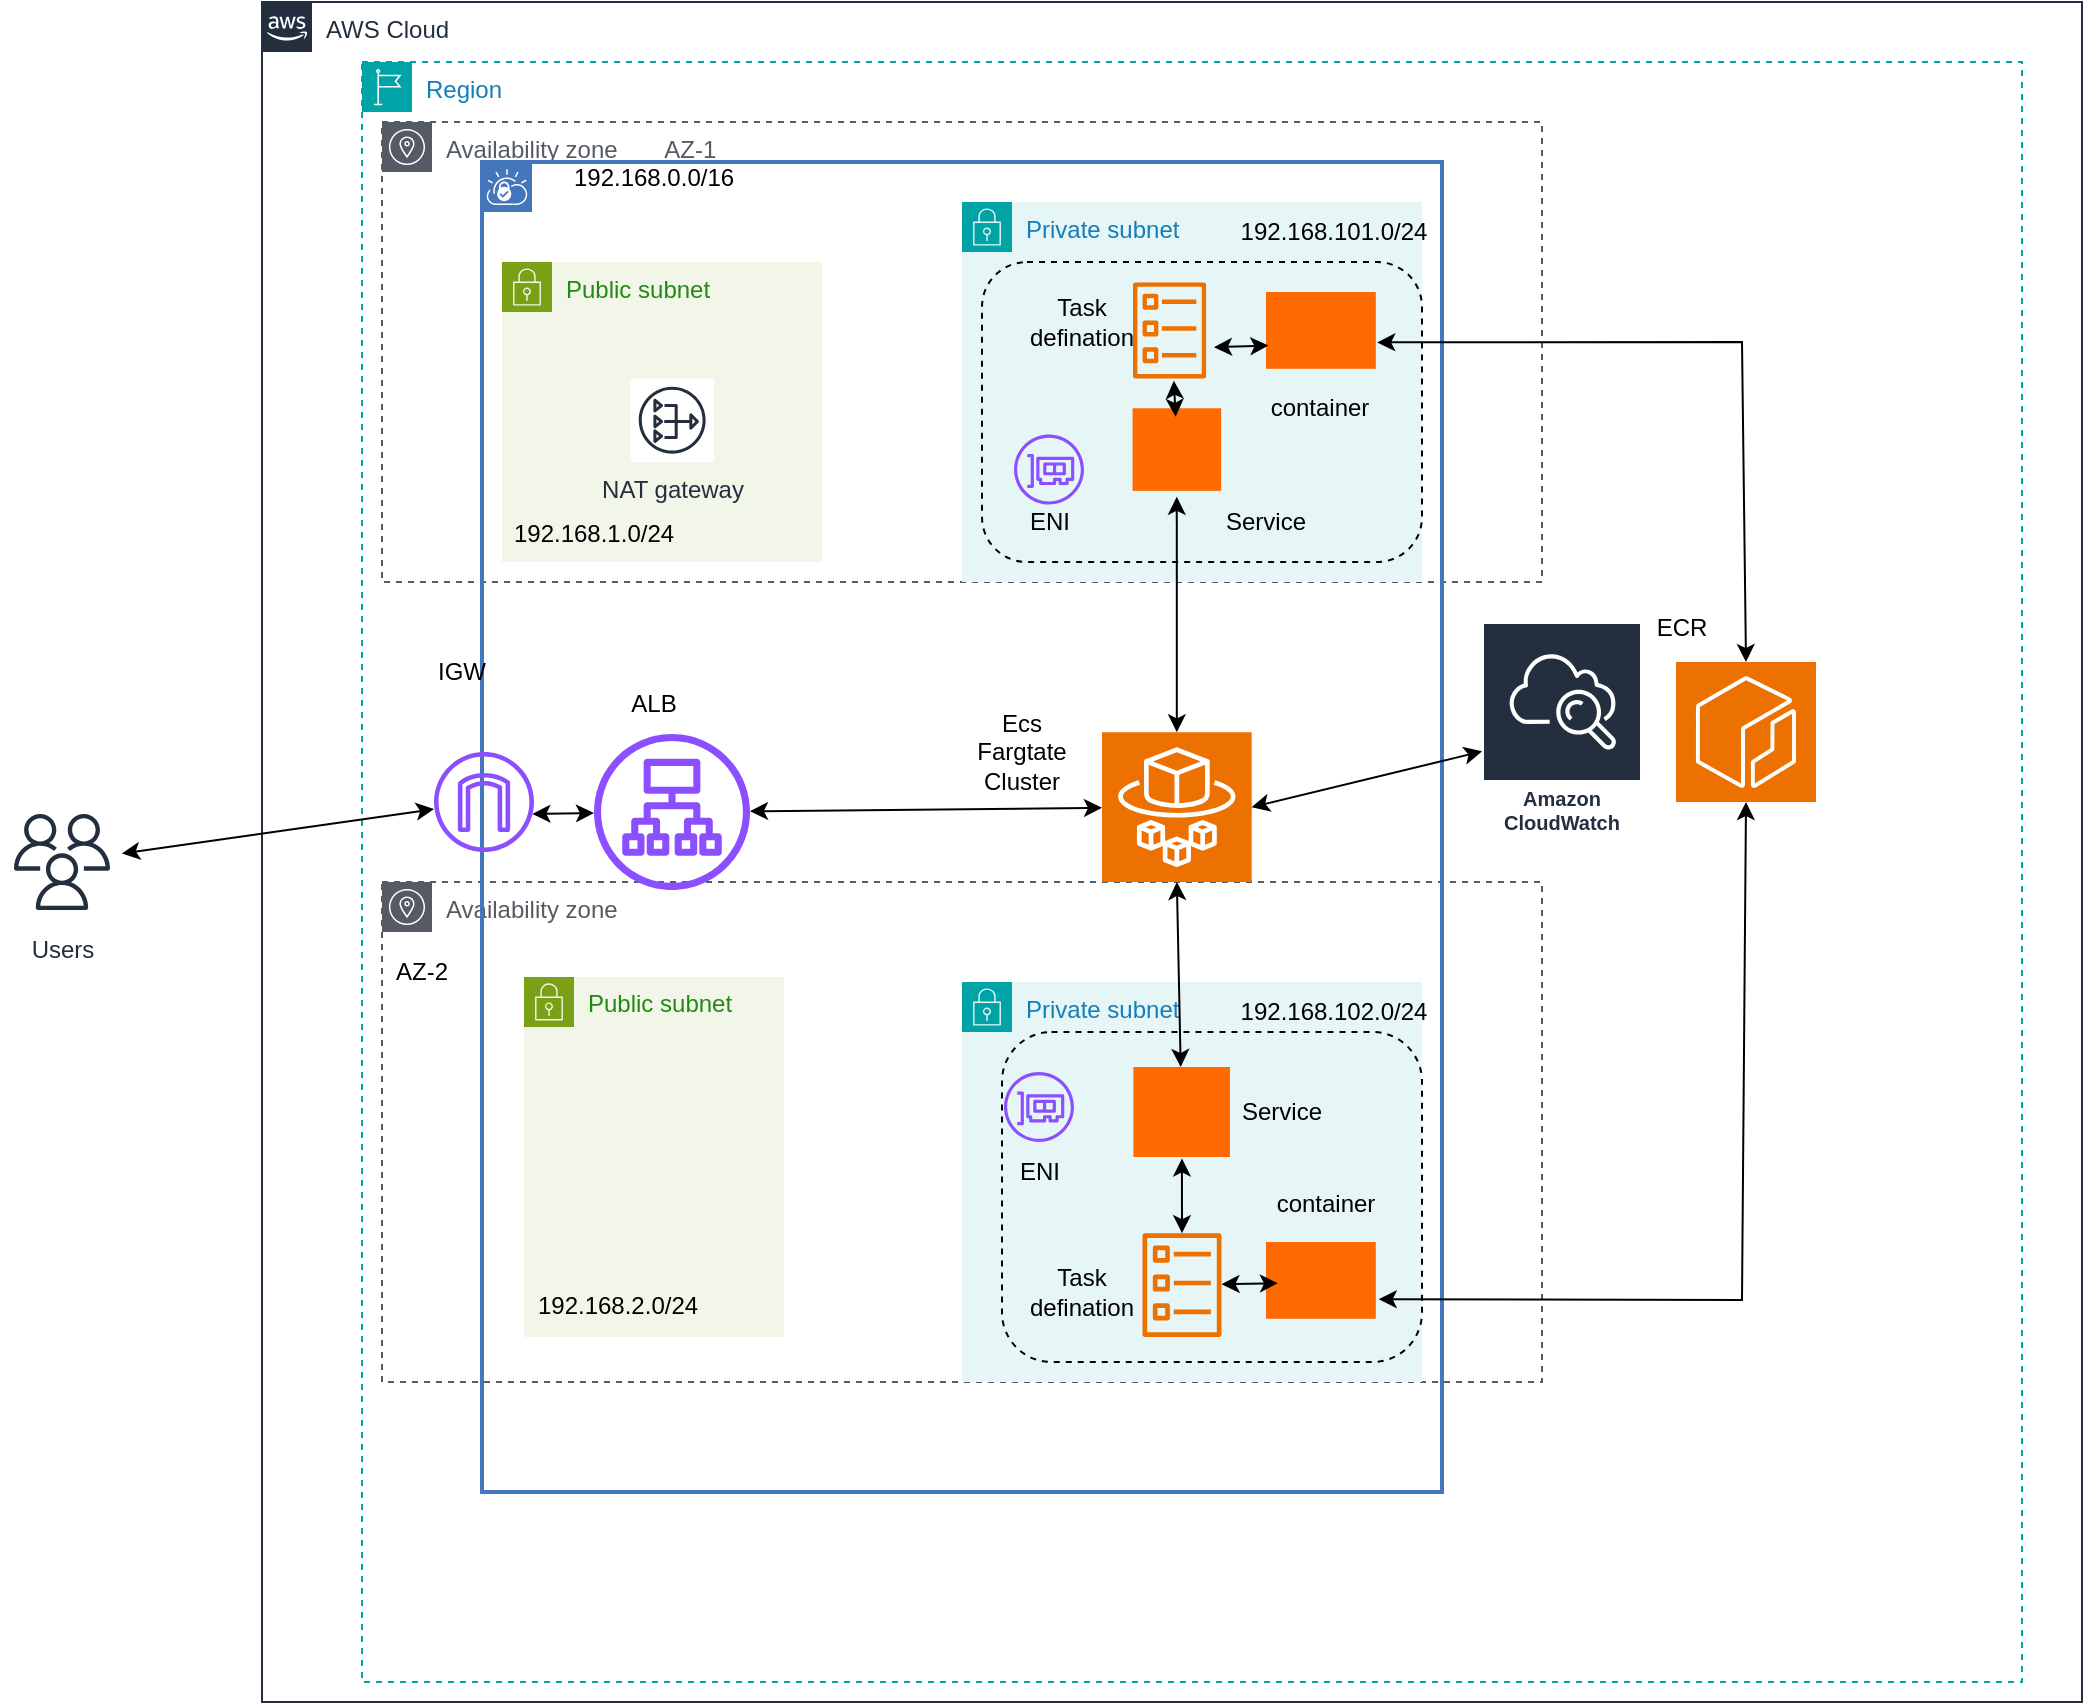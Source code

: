 <mxfile version="27.1.4">
  <diagram name="Page-1" id="Gt4rSvkoXAIowSFsf2So">
    <mxGraphModel dx="2487" dy="658" grid="0" gridSize="10" guides="1" tooltips="1" connect="1" arrows="1" fold="1" page="1" pageScale="1" pageWidth="827" pageHeight="1169" math="0" shadow="0">
      <root>
        <mxCell id="0" />
        <mxCell id="1" parent="0" />
        <mxCell id="jWPJw3Bh9C0VqqPIEeDd-1" value="AWS Cloud" style="points=[[0,0],[0.25,0],[0.5,0],[0.75,0],[1,0],[1,0.25],[1,0.5],[1,0.75],[1,1],[0.75,1],[0.5,1],[0.25,1],[0,1],[0,0.75],[0,0.5],[0,0.25]];outlineConnect=0;gradientColor=none;html=1;whiteSpace=wrap;fontSize=12;fontStyle=0;container=1;pointerEvents=0;collapsible=0;recursiveResize=0;shape=mxgraph.aws4.group;grIcon=mxgraph.aws4.group_aws_cloud_alt;strokeColor=#232F3E;fillColor=none;verticalAlign=top;align=left;spacingLeft=30;fontColor=#232F3E;dashed=0;" parent="1" vertex="1">
          <mxGeometry x="40" y="20" width="910" height="850" as="geometry" />
        </mxCell>
        <mxCell id="jWPJw3Bh9C0VqqPIEeDd-2" value="Region" style="points=[[0,0],[0.25,0],[0.5,0],[0.75,0],[1,0],[1,0.25],[1,0.5],[1,0.75],[1,1],[0.75,1],[0.5,1],[0.25,1],[0,1],[0,0.75],[0,0.5],[0,0.25]];outlineConnect=0;gradientColor=none;html=1;whiteSpace=wrap;fontSize=12;fontStyle=0;container=1;pointerEvents=0;collapsible=0;recursiveResize=0;shape=mxgraph.aws4.group;grIcon=mxgraph.aws4.group_region;strokeColor=#00A4A6;fillColor=none;verticalAlign=top;align=left;spacingLeft=30;fontColor=#147EBA;dashed=1;" parent="jWPJw3Bh9C0VqqPIEeDd-1" vertex="1">
          <mxGeometry x="50" y="30" width="830" height="810" as="geometry" />
        </mxCell>
        <mxCell id="jWPJw3Bh9C0VqqPIEeDd-3" value="Availability zone&amp;nbsp; &amp;nbsp; &amp;nbsp; &amp;nbsp;AZ-1" style="sketch=0;outlineConnect=0;gradientColor=none;html=1;whiteSpace=wrap;fontSize=12;fontStyle=0;shape=mxgraph.aws4.group;grIcon=mxgraph.aws4.group_availability_zone;strokeColor=#545B64;fillColor=none;verticalAlign=top;align=left;spacingLeft=30;fontColor=#545B64;dashed=1;" parent="jWPJw3Bh9C0VqqPIEeDd-2" vertex="1">
          <mxGeometry x="10" y="30" width="580" height="230" as="geometry" />
        </mxCell>
        <mxCell id="jWPJw3Bh9C0VqqPIEeDd-4" value="Availability zone" style="sketch=0;outlineConnect=0;gradientColor=none;html=1;whiteSpace=wrap;fontSize=12;fontStyle=0;shape=mxgraph.aws4.group;grIcon=mxgraph.aws4.group_availability_zone;strokeColor=#545B64;fillColor=none;verticalAlign=top;align=left;spacingLeft=30;fontColor=#545B64;dashed=1;" parent="jWPJw3Bh9C0VqqPIEeDd-2" vertex="1">
          <mxGeometry x="10" y="410" width="580" height="250" as="geometry" />
        </mxCell>
        <mxCell id="3c9Dz0hG7qSsmAkLmXXz-1" value="" style="shape=mxgraph.ibm.box;prType=vpc;fontStyle=0;verticalAlign=top;align=left;spacingLeft=32;spacingTop=4;fillColor=none;rounded=0;whiteSpace=wrap;html=1;strokeColor=#4376BB;strokeWidth=2;dashed=0;container=1;spacing=-4;collapsible=0;expand=0;recursiveResize=0;" parent="jWPJw3Bh9C0VqqPIEeDd-2" vertex="1">
          <mxGeometry x="60" y="50" width="480" height="665" as="geometry" />
        </mxCell>
        <mxCell id="3c9Dz0hG7qSsmAkLmXXz-2" value="Public subnet" style="points=[[0,0],[0.25,0],[0.5,0],[0.75,0],[1,0],[1,0.25],[1,0.5],[1,0.75],[1,1],[0.75,1],[0.5,1],[0.25,1],[0,1],[0,0.75],[0,0.5],[0,0.25]];outlineConnect=0;gradientColor=none;html=1;whiteSpace=wrap;fontSize=12;fontStyle=0;container=1;pointerEvents=0;collapsible=0;recursiveResize=0;shape=mxgraph.aws4.group;grIcon=mxgraph.aws4.group_security_group;grStroke=0;strokeColor=#7AA116;fillColor=#F2F6E8;verticalAlign=top;align=left;spacingLeft=30;fontColor=#248814;dashed=0;" parent="3c9Dz0hG7qSsmAkLmXXz-1" vertex="1">
          <mxGeometry x="10" y="50" width="160" height="150" as="geometry" />
        </mxCell>
        <mxCell id="3c9Dz0hG7qSsmAkLmXXz-3" value="Public subnet" style="points=[[0,0],[0.25,0],[0.5,0],[0.75,0],[1,0],[1,0.25],[1,0.5],[1,0.75],[1,1],[0.75,1],[0.5,1],[0.25,1],[0,1],[0,0.75],[0,0.5],[0,0.25]];outlineConnect=0;gradientColor=none;html=1;whiteSpace=wrap;fontSize=12;fontStyle=0;container=1;pointerEvents=0;collapsible=0;recursiveResize=0;shape=mxgraph.aws4.group;grIcon=mxgraph.aws4.group_security_group;grStroke=0;strokeColor=#7AA116;fillColor=#F2F6E8;verticalAlign=top;align=left;spacingLeft=30;fontColor=#248814;dashed=0;" parent="3c9Dz0hG7qSsmAkLmXXz-1" vertex="1">
          <mxGeometry x="21" y="407.47" width="130" height="180" as="geometry" />
        </mxCell>
        <mxCell id="3c9Dz0hG7qSsmAkLmXXz-4" value="Private subnet" style="points=[[0,0],[0.25,0],[0.5,0],[0.75,0],[1,0],[1,0.25],[1,0.5],[1,0.75],[1,1],[0.75,1],[0.5,1],[0.25,1],[0,1],[0,0.75],[0,0.5],[0,0.25]];outlineConnect=0;gradientColor=none;html=1;whiteSpace=wrap;fontSize=12;fontStyle=0;container=1;pointerEvents=0;collapsible=0;recursiveResize=0;shape=mxgraph.aws4.group;grIcon=mxgraph.aws4.group_security_group;grStroke=0;strokeColor=#00A4A6;fillColor=#E6F6F7;verticalAlign=top;align=left;spacingLeft=30;fontColor=#147EBA;dashed=0;" parent="3c9Dz0hG7qSsmAkLmXXz-1" vertex="1">
          <mxGeometry x="240" y="20" width="230" height="190" as="geometry" />
        </mxCell>
        <mxCell id="3c9Dz0hG7qSsmAkLmXXz-10" value="" style="points=[];aspect=fixed;html=1;align=center;shadow=0;dashed=0;fillColor=#FF6A00;strokeColor=none;shape=mxgraph.alibaba_cloud.ecs_elastic_compute_service;" parent="3c9Dz0hG7qSsmAkLmXXz-4" vertex="1">
          <mxGeometry x="85.28" y="103.14" width="44.3" height="41.29" as="geometry" />
        </mxCell>
        <mxCell id="3c9Dz0hG7qSsmAkLmXXz-5" value="Private subnet" style="points=[[0,0],[0.25,0],[0.5,0],[0.75,0],[1,0],[1,0.25],[1,0.5],[1,0.75],[1,1],[0.75,1],[0.5,1],[0.25,1],[0,1],[0,0.75],[0,0.5],[0,0.25]];outlineConnect=0;gradientColor=none;html=1;whiteSpace=wrap;fontSize=12;fontStyle=0;container=1;pointerEvents=0;collapsible=0;recursiveResize=0;shape=mxgraph.aws4.group;grIcon=mxgraph.aws4.group_security_group;grStroke=0;strokeColor=#00A4A6;fillColor=#E6F6F7;verticalAlign=top;align=left;spacingLeft=30;fontColor=#147EBA;dashed=0;" parent="3c9Dz0hG7qSsmAkLmXXz-1" vertex="1">
          <mxGeometry x="240" y="410" width="230" height="200" as="geometry" />
        </mxCell>
        <mxCell id="3c9Dz0hG7qSsmAkLmXXz-13" value="" style="points=[];aspect=fixed;html=1;align=center;shadow=0;dashed=0;fillColor=#FF6A00;strokeColor=none;shape=mxgraph.alibaba_cloud.eci_elastic_container_instance;" parent="3c9Dz0hG7qSsmAkLmXXz-5" vertex="1">
          <mxGeometry x="152" y="130" width="54.9" height="38.4" as="geometry" />
        </mxCell>
        <mxCell id="3c9Dz0hG7qSsmAkLmXXz-46" value="ENI" style="text;html=1;align=center;verticalAlign=middle;whiteSpace=wrap;rounded=0;" parent="3c9Dz0hG7qSsmAkLmXXz-5" vertex="1">
          <mxGeometry x="8.5" y="80" width="60" height="30" as="geometry" />
        </mxCell>
        <mxCell id="3c9Dz0hG7qSsmAkLmXXz-7" value="" style="sketch=0;points=[[0,0,0],[0.25,0,0],[0.5,0,0],[0.75,0,0],[1,0,0],[0,1,0],[0.25,1,0],[0.5,1,0],[0.75,1,0],[1,1,0],[0,0.25,0],[0,0.5,0],[0,0.75,0],[1,0.25,0],[1,0.5,0],[1,0.75,0]];outlineConnect=0;fontColor=#232F3E;fillColor=#ED7100;strokeColor=#ffffff;dashed=0;verticalLabelPosition=bottom;verticalAlign=top;align=center;html=1;fontSize=12;fontStyle=0;aspect=fixed;shape=mxgraph.aws4.resourceIcon;resIcon=mxgraph.aws4.fargate;" parent="3c9Dz0hG7qSsmAkLmXXz-1" vertex="1">
          <mxGeometry x="310" y="285.15" width="74.85" height="74.85" as="geometry" />
        </mxCell>
        <mxCell id="3c9Dz0hG7qSsmAkLmXXz-9" value="" style="sketch=0;outlineConnect=0;fontColor=#232F3E;gradientColor=none;fillColor=#8C4FFF;strokeColor=none;dashed=0;verticalLabelPosition=bottom;verticalAlign=top;align=center;html=1;fontSize=12;fontStyle=0;aspect=fixed;pointerEvents=1;shape=mxgraph.aws4.application_load_balancer;" parent="3c9Dz0hG7qSsmAkLmXXz-1" vertex="1">
          <mxGeometry x="56" y="286" width="78" height="78" as="geometry" />
        </mxCell>
        <mxCell id="3c9Dz0hG7qSsmAkLmXXz-12" value="" style="points=[];aspect=fixed;html=1;align=center;shadow=0;dashed=0;fillColor=#FF6A00;strokeColor=none;shape=mxgraph.alibaba_cloud.eci_elastic_container_instance;" parent="3c9Dz0hG7qSsmAkLmXXz-1" vertex="1">
          <mxGeometry x="392" y="65" width="54.9" height="38.4" as="geometry" />
        </mxCell>
        <mxCell id="3c9Dz0hG7qSsmAkLmXXz-17" value="" style="sketch=0;outlineConnect=0;fontColor=#232F3E;gradientColor=none;fillColor=#ED7100;strokeColor=none;dashed=0;verticalLabelPosition=bottom;verticalAlign=top;align=center;html=1;fontSize=12;fontStyle=0;aspect=fixed;pointerEvents=1;shape=mxgraph.aws4.ecs_task;" parent="3c9Dz0hG7qSsmAkLmXXz-1" vertex="1">
          <mxGeometry x="330" y="535.58" width="40" height="51.89" as="geometry" />
        </mxCell>
        <mxCell id="3c9Dz0hG7qSsmAkLmXXz-21" value="" style="sketch=0;outlineConnect=0;fontColor=#232F3E;gradientColor=none;fillColor=#8C4FFF;strokeColor=none;dashed=0;verticalLabelPosition=bottom;verticalAlign=top;align=center;html=1;fontSize=12;fontStyle=0;aspect=fixed;pointerEvents=1;shape=mxgraph.aws4.elastic_network_interface;" parent="3c9Dz0hG7qSsmAkLmXXz-1" vertex="1">
          <mxGeometry x="261" y="455" width="35" height="35" as="geometry" />
        </mxCell>
        <mxCell id="3c9Dz0hG7qSsmAkLmXXz-20" value="" style="sketch=0;outlineConnect=0;fontColor=#232F3E;gradientColor=none;fillColor=#8C4FFF;strokeColor=none;dashed=0;verticalLabelPosition=bottom;verticalAlign=top;align=center;html=1;fontSize=12;fontStyle=0;aspect=fixed;pointerEvents=1;shape=mxgraph.aws4.elastic_network_interface;" parent="3c9Dz0hG7qSsmAkLmXXz-1" vertex="1">
          <mxGeometry x="266" y="136.29" width="35" height="35" as="geometry" />
        </mxCell>
        <mxCell id="3c9Dz0hG7qSsmAkLmXXz-15" value="" style="sketch=0;outlineConnect=0;fontColor=#232F3E;gradientColor=none;fillColor=#8C4FFF;strokeColor=none;dashed=0;verticalLabelPosition=bottom;verticalAlign=top;align=center;html=1;fontSize=12;fontStyle=0;aspect=fixed;pointerEvents=1;shape=mxgraph.aws4.internet_gateway;" parent="3c9Dz0hG7qSsmAkLmXXz-1" vertex="1">
          <mxGeometry x="-24" y="295" width="50" height="50" as="geometry" />
        </mxCell>
        <mxCell id="3c9Dz0hG7qSsmAkLmXXz-23" value="" style="endArrow=classic;startArrow=classic;html=1;rounded=0;exitX=0.984;exitY=0.62;exitDx=0;exitDy=0;exitPerimeter=0;" parent="3c9Dz0hG7qSsmAkLmXXz-1" source="3c9Dz0hG7qSsmAkLmXXz-15" target="3c9Dz0hG7qSsmAkLmXXz-9" edge="1">
          <mxGeometry width="50" height="50" relative="1" as="geometry">
            <mxPoint x="236" y="250" as="sourcePoint" />
            <mxPoint x="286" y="200" as="targetPoint" />
          </mxGeometry>
        </mxCell>
        <mxCell id="3c9Dz0hG7qSsmAkLmXXz-26" value="" style="endArrow=classic;startArrow=classic;html=1;rounded=0;exitX=0.499;exitY=1.072;exitDx=0;exitDy=0;exitPerimeter=0;entryX=0.5;entryY=0;entryDx=0;entryDy=0;entryPerimeter=0;" parent="3c9Dz0hG7qSsmAkLmXXz-1" source="3c9Dz0hG7qSsmAkLmXXz-10" target="3c9Dz0hG7qSsmAkLmXXz-7" edge="1">
          <mxGeometry width="50" height="50" relative="1" as="geometry">
            <mxPoint x="396" y="340" as="sourcePoint" />
            <mxPoint x="446" y="290" as="targetPoint" />
          </mxGeometry>
        </mxCell>
        <mxCell id="3c9Dz0hG7qSsmAkLmXXz-16" value="" style="sketch=0;outlineConnect=0;fontColor=#232F3E;gradientColor=none;fillColor=#ED7100;strokeColor=none;dashed=0;verticalLabelPosition=bottom;verticalAlign=top;align=center;html=1;fontSize=12;fontStyle=0;aspect=fixed;pointerEvents=1;shape=mxgraph.aws4.ecs_task;" parent="3c9Dz0hG7qSsmAkLmXXz-1" vertex="1">
          <mxGeometry x="325.28" y="60.2" width="37" height="48" as="geometry" />
        </mxCell>
        <mxCell id="3c9Dz0hG7qSsmAkLmXXz-27" value="" style="endArrow=classic;startArrow=classic;html=1;rounded=0;exitX=0.559;exitY=1.025;exitDx=0;exitDy=0;exitPerimeter=0;entryX=0.486;entryY=0.103;entryDx=0;entryDy=0;entryPerimeter=0;" parent="3c9Dz0hG7qSsmAkLmXXz-1" source="3c9Dz0hG7qSsmAkLmXXz-16" target="3c9Dz0hG7qSsmAkLmXXz-10" edge="1">
          <mxGeometry width="50" height="50" relative="1" as="geometry">
            <mxPoint x="396" y="280" as="sourcePoint" />
            <mxPoint x="446" y="230" as="targetPoint" />
          </mxGeometry>
        </mxCell>
        <mxCell id="3c9Dz0hG7qSsmAkLmXXz-29" value="" style="endArrow=classic;startArrow=classic;html=1;rounded=0;exitX=1.108;exitY=0.675;exitDx=0;exitDy=0;exitPerimeter=0;entryX=0.022;entryY=0.698;entryDx=0;entryDy=0;entryPerimeter=0;" parent="3c9Dz0hG7qSsmAkLmXXz-1" source="3c9Dz0hG7qSsmAkLmXXz-16" target="3c9Dz0hG7qSsmAkLmXXz-12" edge="1">
          <mxGeometry width="50" height="50" relative="1" as="geometry">
            <mxPoint x="396" y="90" as="sourcePoint" />
            <mxPoint x="446" y="40" as="targetPoint" />
          </mxGeometry>
        </mxCell>
        <mxCell id="3c9Dz0hG7qSsmAkLmXXz-32" value="" style="endArrow=classic;startArrow=classic;html=1;rounded=0;exitX=0.5;exitY=1;exitDx=0;exitDy=0;exitPerimeter=0;" parent="3c9Dz0hG7qSsmAkLmXXz-1" source="3c9Dz0hG7qSsmAkLmXXz-7" target="3c9Dz0hG7qSsmAkLmXXz-11" edge="1">
          <mxGeometry width="50" height="50" relative="1" as="geometry">
            <mxPoint x="396" y="420" as="sourcePoint" />
            <mxPoint x="446" y="370" as="targetPoint" />
          </mxGeometry>
        </mxCell>
        <mxCell id="3c9Dz0hG7qSsmAkLmXXz-11" value="" style="points=[];aspect=fixed;html=1;align=center;shadow=0;dashed=0;fillColor=#FF6A00;strokeColor=none;shape=mxgraph.alibaba_cloud.ecs_elastic_compute_service;" parent="3c9Dz0hG7qSsmAkLmXXz-1" vertex="1">
          <mxGeometry x="325.7" y="452.5" width="48.27" height="45" as="geometry" />
        </mxCell>
        <mxCell id="3c9Dz0hG7qSsmAkLmXXz-33" value="" style="endArrow=classic;startArrow=classic;html=1;rounded=0;exitX=0.503;exitY=1.016;exitDx=0;exitDy=0;exitPerimeter=0;" parent="3c9Dz0hG7qSsmAkLmXXz-1" source="3c9Dz0hG7qSsmAkLmXXz-11" target="3c9Dz0hG7qSsmAkLmXXz-17" edge="1">
          <mxGeometry width="50" height="50" relative="1" as="geometry">
            <mxPoint x="396" y="510" as="sourcePoint" />
            <mxPoint x="446" y="460" as="targetPoint" />
          </mxGeometry>
        </mxCell>
        <mxCell id="3c9Dz0hG7qSsmAkLmXXz-34" value="" style="endArrow=classic;startArrow=classic;html=1;rounded=0;entryX=0.109;entryY=0.536;entryDx=0;entryDy=0;entryPerimeter=0;" parent="3c9Dz0hG7qSsmAkLmXXz-1" source="3c9Dz0hG7qSsmAkLmXXz-17" target="3c9Dz0hG7qSsmAkLmXXz-13" edge="1">
          <mxGeometry width="50" height="50" relative="1" as="geometry">
            <mxPoint x="396" y="510" as="sourcePoint" />
            <mxPoint x="446" y="460" as="targetPoint" />
          </mxGeometry>
        </mxCell>
        <mxCell id="3c9Dz0hG7qSsmAkLmXXz-38" value="" style="rounded=1;whiteSpace=wrap;html=1;fillColor=none;dashed=1;" parent="3c9Dz0hG7qSsmAkLmXXz-1" vertex="1">
          <mxGeometry x="260" y="435" width="210" height="165" as="geometry" />
        </mxCell>
        <mxCell id="3c9Dz0hG7qSsmAkLmXXz-39" value="" style="rounded=1;whiteSpace=wrap;html=1;fillColor=none;dashed=1;" parent="3c9Dz0hG7qSsmAkLmXXz-1" vertex="1">
          <mxGeometry x="250" y="50" width="220" height="150" as="geometry" />
        </mxCell>
        <mxCell id="3c9Dz0hG7qSsmAkLmXXz-41" value="ALB" style="text;html=1;align=center;verticalAlign=middle;whiteSpace=wrap;rounded=0;" parent="3c9Dz0hG7qSsmAkLmXXz-1" vertex="1">
          <mxGeometry x="56" y="256" width="60" height="30" as="geometry" />
        </mxCell>
        <mxCell id="3c9Dz0hG7qSsmAkLmXXz-43" value="Ecs Fargtate Cluster" style="text;html=1;align=center;verticalAlign=middle;whiteSpace=wrap;rounded=0;" parent="3c9Dz0hG7qSsmAkLmXXz-1" vertex="1">
          <mxGeometry x="240" y="280" width="60" height="30" as="geometry" />
        </mxCell>
        <mxCell id="3c9Dz0hG7qSsmAkLmXXz-45" value="ENI" style="text;html=1;align=center;verticalAlign=middle;whiteSpace=wrap;rounded=0;" parent="3c9Dz0hG7qSsmAkLmXXz-1" vertex="1">
          <mxGeometry x="253.5" y="165.0" width="60" height="30" as="geometry" />
        </mxCell>
        <mxCell id="3c9Dz0hG7qSsmAkLmXXz-47" value="Service" style="text;html=1;align=center;verticalAlign=middle;whiteSpace=wrap;rounded=0;" parent="3c9Dz0hG7qSsmAkLmXXz-1" vertex="1">
          <mxGeometry x="370" y="460" width="60" height="30" as="geometry" />
        </mxCell>
        <mxCell id="3c9Dz0hG7qSsmAkLmXXz-48" value="Service" style="text;html=1;align=center;verticalAlign=middle;whiteSpace=wrap;rounded=0;" parent="3c9Dz0hG7qSsmAkLmXXz-1" vertex="1">
          <mxGeometry x="362.28" y="165.0" width="60" height="30" as="geometry" />
        </mxCell>
        <mxCell id="3c9Dz0hG7qSsmAkLmXXz-49" value="Task defination" style="text;html=1;align=center;verticalAlign=middle;whiteSpace=wrap;rounded=0;" parent="3c9Dz0hG7qSsmAkLmXXz-1" vertex="1">
          <mxGeometry x="270" y="65" width="60" height="30" as="geometry" />
        </mxCell>
        <mxCell id="3c9Dz0hG7qSsmAkLmXXz-50" value="Task defination" style="text;html=1;align=center;verticalAlign=middle;whiteSpace=wrap;rounded=0;" parent="3c9Dz0hG7qSsmAkLmXXz-1" vertex="1">
          <mxGeometry x="270" y="550" width="60" height="30" as="geometry" />
        </mxCell>
        <mxCell id="3c9Dz0hG7qSsmAkLmXXz-51" value="container" style="text;html=1;align=center;verticalAlign=middle;whiteSpace=wrap;rounded=0;" parent="3c9Dz0hG7qSsmAkLmXXz-1" vertex="1">
          <mxGeometry x="392" y="505.58" width="60" height="30" as="geometry" />
        </mxCell>
        <mxCell id="3c9Dz0hG7qSsmAkLmXXz-52" value="container" style="text;html=1;align=center;verticalAlign=middle;whiteSpace=wrap;rounded=0;" parent="3c9Dz0hG7qSsmAkLmXXz-1" vertex="1">
          <mxGeometry x="389.45" y="108.2" width="60" height="30" as="geometry" />
        </mxCell>
        <mxCell id="3c9Dz0hG7qSsmAkLmXXz-53" value="NAT gateway" style="sketch=0;outlineConnect=0;fontColor=#232F3E;gradientColor=none;strokeColor=#232F3E;fillColor=#ffffff;dashed=0;verticalLabelPosition=bottom;verticalAlign=top;align=center;html=1;fontSize=12;fontStyle=0;aspect=fixed;shape=mxgraph.aws4.resourceIcon;resIcon=mxgraph.aws4.nat_gateway;" parent="3c9Dz0hG7qSsmAkLmXXz-1" vertex="1">
          <mxGeometry x="74.2" y="108.2" width="41.8" height="41.8" as="geometry" />
        </mxCell>
        <mxCell id="3c9Dz0hG7qSsmAkLmXXz-54" value="192.168.0.0/16&lt;div&gt;&lt;br&gt;&lt;/div&gt;" style="text;html=1;align=center;verticalAlign=middle;whiteSpace=wrap;rounded=0;" parent="3c9Dz0hG7qSsmAkLmXXz-1" vertex="1">
          <mxGeometry x="56" width="60" height="30" as="geometry" />
        </mxCell>
        <mxCell id="3c9Dz0hG7qSsmAkLmXXz-55" value="192.168.1.0/24" style="text;html=1;align=center;verticalAlign=middle;whiteSpace=wrap;rounded=0;" parent="3c9Dz0hG7qSsmAkLmXXz-1" vertex="1">
          <mxGeometry x="26.0" y="171.29" width="60" height="30" as="geometry" />
        </mxCell>
        <mxCell id="3c9Dz0hG7qSsmAkLmXXz-56" value="192.168.2.0/24" style="text;html=1;align=center;verticalAlign=middle;whiteSpace=wrap;rounded=0;" parent="3c9Dz0hG7qSsmAkLmXXz-1" vertex="1">
          <mxGeometry x="37.8" y="557.47" width="60" height="30" as="geometry" />
        </mxCell>
        <mxCell id="3c9Dz0hG7qSsmAkLmXXz-57" value="192.168.102.0/24" style="text;html=1;align=center;verticalAlign=middle;whiteSpace=wrap;rounded=0;" parent="3c9Dz0hG7qSsmAkLmXXz-1" vertex="1">
          <mxGeometry x="396" y="410" width="60" height="30" as="geometry" />
        </mxCell>
        <mxCell id="3c9Dz0hG7qSsmAkLmXXz-58" value="192.168.101.0/24" style="text;html=1;align=center;verticalAlign=middle;whiteSpace=wrap;rounded=0;" parent="3c9Dz0hG7qSsmAkLmXXz-1" vertex="1">
          <mxGeometry x="396" y="20" width="60" height="30" as="geometry" />
        </mxCell>
        <mxCell id="Y7m26_GSxYzi06DB5OSK-2" value="" style="endArrow=classic;startArrow=classic;html=1;rounded=0;" edge="1" parent="3c9Dz0hG7qSsmAkLmXXz-1" source="3c9Dz0hG7qSsmAkLmXXz-9" target="3c9Dz0hG7qSsmAkLmXXz-7">
          <mxGeometry width="50" height="50" relative="1" as="geometry">
            <mxPoint x="140" y="330" as="sourcePoint" />
            <mxPoint x="190" y="280" as="targetPoint" />
          </mxGeometry>
        </mxCell>
        <mxCell id="3c9Dz0hG7qSsmAkLmXXz-8" value="" style="sketch=0;points=[[0,0,0],[0.25,0,0],[0.5,0,0],[0.75,0,0],[1,0,0],[0,1,0],[0.25,1,0],[0.5,1,0],[0.75,1,0],[1,1,0],[0,0.25,0],[0,0.5,0],[0,0.75,0],[1,0.25,0],[1,0.5,0],[1,0.75,0]];outlineConnect=0;fontColor=#232F3E;fillColor=#ED7100;strokeColor=#ffffff;dashed=0;verticalLabelPosition=bottom;verticalAlign=top;align=center;html=1;fontSize=12;fontStyle=0;aspect=fixed;shape=mxgraph.aws4.resourceIcon;resIcon=mxgraph.aws4.ecr;" parent="jWPJw3Bh9C0VqqPIEeDd-2" vertex="1">
          <mxGeometry x="657" y="300" width="70" height="70" as="geometry" />
        </mxCell>
        <mxCell id="3c9Dz0hG7qSsmAkLmXXz-19" value="Amazon CloudWatch" style="sketch=0;outlineConnect=0;fontColor=#232F3E;gradientColor=none;strokeColor=#ffffff;fillColor=#232F3E;dashed=0;verticalLabelPosition=middle;verticalAlign=bottom;align=center;html=1;whiteSpace=wrap;fontSize=10;fontStyle=1;spacing=3;shape=mxgraph.aws4.productIcon;prIcon=mxgraph.aws4.cloudwatch;" parent="jWPJw3Bh9C0VqqPIEeDd-2" vertex="1">
          <mxGeometry x="560" y="280" width="80" height="110" as="geometry" />
        </mxCell>
        <mxCell id="3c9Dz0hG7qSsmAkLmXXz-28" value="" style="endArrow=classic;startArrow=classic;html=1;rounded=0;exitX=1;exitY=0.5;exitDx=0;exitDy=0;exitPerimeter=0;" parent="jWPJw3Bh9C0VqqPIEeDd-2" source="3c9Dz0hG7qSsmAkLmXXz-7" target="3c9Dz0hG7qSsmAkLmXXz-19" edge="1">
          <mxGeometry width="50" height="50" relative="1" as="geometry">
            <mxPoint x="470" y="470" as="sourcePoint" />
            <mxPoint x="520" y="420" as="targetPoint" />
          </mxGeometry>
        </mxCell>
        <mxCell id="3c9Dz0hG7qSsmAkLmXXz-30" value="" style="endArrow=classic;startArrow=classic;html=1;rounded=0;exitX=1.013;exitY=0.656;exitDx=0;exitDy=0;exitPerimeter=0;entryX=0.5;entryY=0;entryDx=0;entryDy=0;entryPerimeter=0;" parent="jWPJw3Bh9C0VqqPIEeDd-2" source="3c9Dz0hG7qSsmAkLmXXz-12" target="3c9Dz0hG7qSsmAkLmXXz-8" edge="1">
          <mxGeometry width="50" height="50" relative="1" as="geometry">
            <mxPoint x="470" y="120" as="sourcePoint" />
            <mxPoint x="520" y="70" as="targetPoint" />
            <Array as="points">
              <mxPoint x="690" y="140" />
            </Array>
          </mxGeometry>
        </mxCell>
        <mxCell id="3c9Dz0hG7qSsmAkLmXXz-31" value="" style="endArrow=classic;startArrow=classic;html=1;rounded=0;entryX=0.5;entryY=1;entryDx=0;entryDy=0;entryPerimeter=0;exitX=1.027;exitY=0.745;exitDx=0;exitDy=0;exitPerimeter=0;" parent="jWPJw3Bh9C0VqqPIEeDd-2" source="3c9Dz0hG7qSsmAkLmXXz-13" target="3c9Dz0hG7qSsmAkLmXXz-8" edge="1">
          <mxGeometry width="50" height="50" relative="1" as="geometry">
            <mxPoint x="470" y="450" as="sourcePoint" />
            <mxPoint x="520" y="400" as="targetPoint" />
            <Array as="points">
              <mxPoint x="690" y="619" />
            </Array>
          </mxGeometry>
        </mxCell>
        <mxCell id="3c9Dz0hG7qSsmAkLmXXz-40" value="IGW" style="text;html=1;align=center;verticalAlign=middle;whiteSpace=wrap;rounded=0;" parent="jWPJw3Bh9C0VqqPIEeDd-2" vertex="1">
          <mxGeometry x="20" y="290" width="60" height="30" as="geometry" />
        </mxCell>
        <mxCell id="3c9Dz0hG7qSsmAkLmXXz-44" value="ECR" style="text;html=1;align=center;verticalAlign=middle;whiteSpace=wrap;rounded=0;" parent="jWPJw3Bh9C0VqqPIEeDd-2" vertex="1">
          <mxGeometry x="630" y="267.58" width="60" height="30" as="geometry" />
        </mxCell>
        <mxCell id="Y7m26_GSxYzi06DB5OSK-4" value="AZ-2" style="text;html=1;align=center;verticalAlign=middle;whiteSpace=wrap;rounded=0;" vertex="1" parent="jWPJw3Bh9C0VqqPIEeDd-2">
          <mxGeometry y="440" width="60" height="30" as="geometry" />
        </mxCell>
        <mxCell id="3c9Dz0hG7qSsmAkLmXXz-14" value="Users" style="sketch=0;outlineConnect=0;fontColor=#232F3E;gradientColor=none;strokeColor=#232F3E;fillColor=#ffffff;dashed=0;verticalLabelPosition=bottom;verticalAlign=top;align=center;html=1;fontSize=12;fontStyle=0;aspect=fixed;shape=mxgraph.aws4.resourceIcon;resIcon=mxgraph.aws4.users;" parent="1" vertex="1">
          <mxGeometry x="-90" y="420" width="60" height="60" as="geometry" />
        </mxCell>
        <mxCell id="3c9Dz0hG7qSsmAkLmXXz-22" value="" style="endArrow=classic;startArrow=classic;html=1;rounded=0;" parent="1" source="3c9Dz0hG7qSsmAkLmXXz-14" target="3c9Dz0hG7qSsmAkLmXXz-15" edge="1">
          <mxGeometry width="50" height="50" relative="1" as="geometry">
            <mxPoint x="280" y="560" as="sourcePoint" />
            <mxPoint x="330" y="510" as="targetPoint" />
          </mxGeometry>
        </mxCell>
      </root>
    </mxGraphModel>
  </diagram>
</mxfile>
